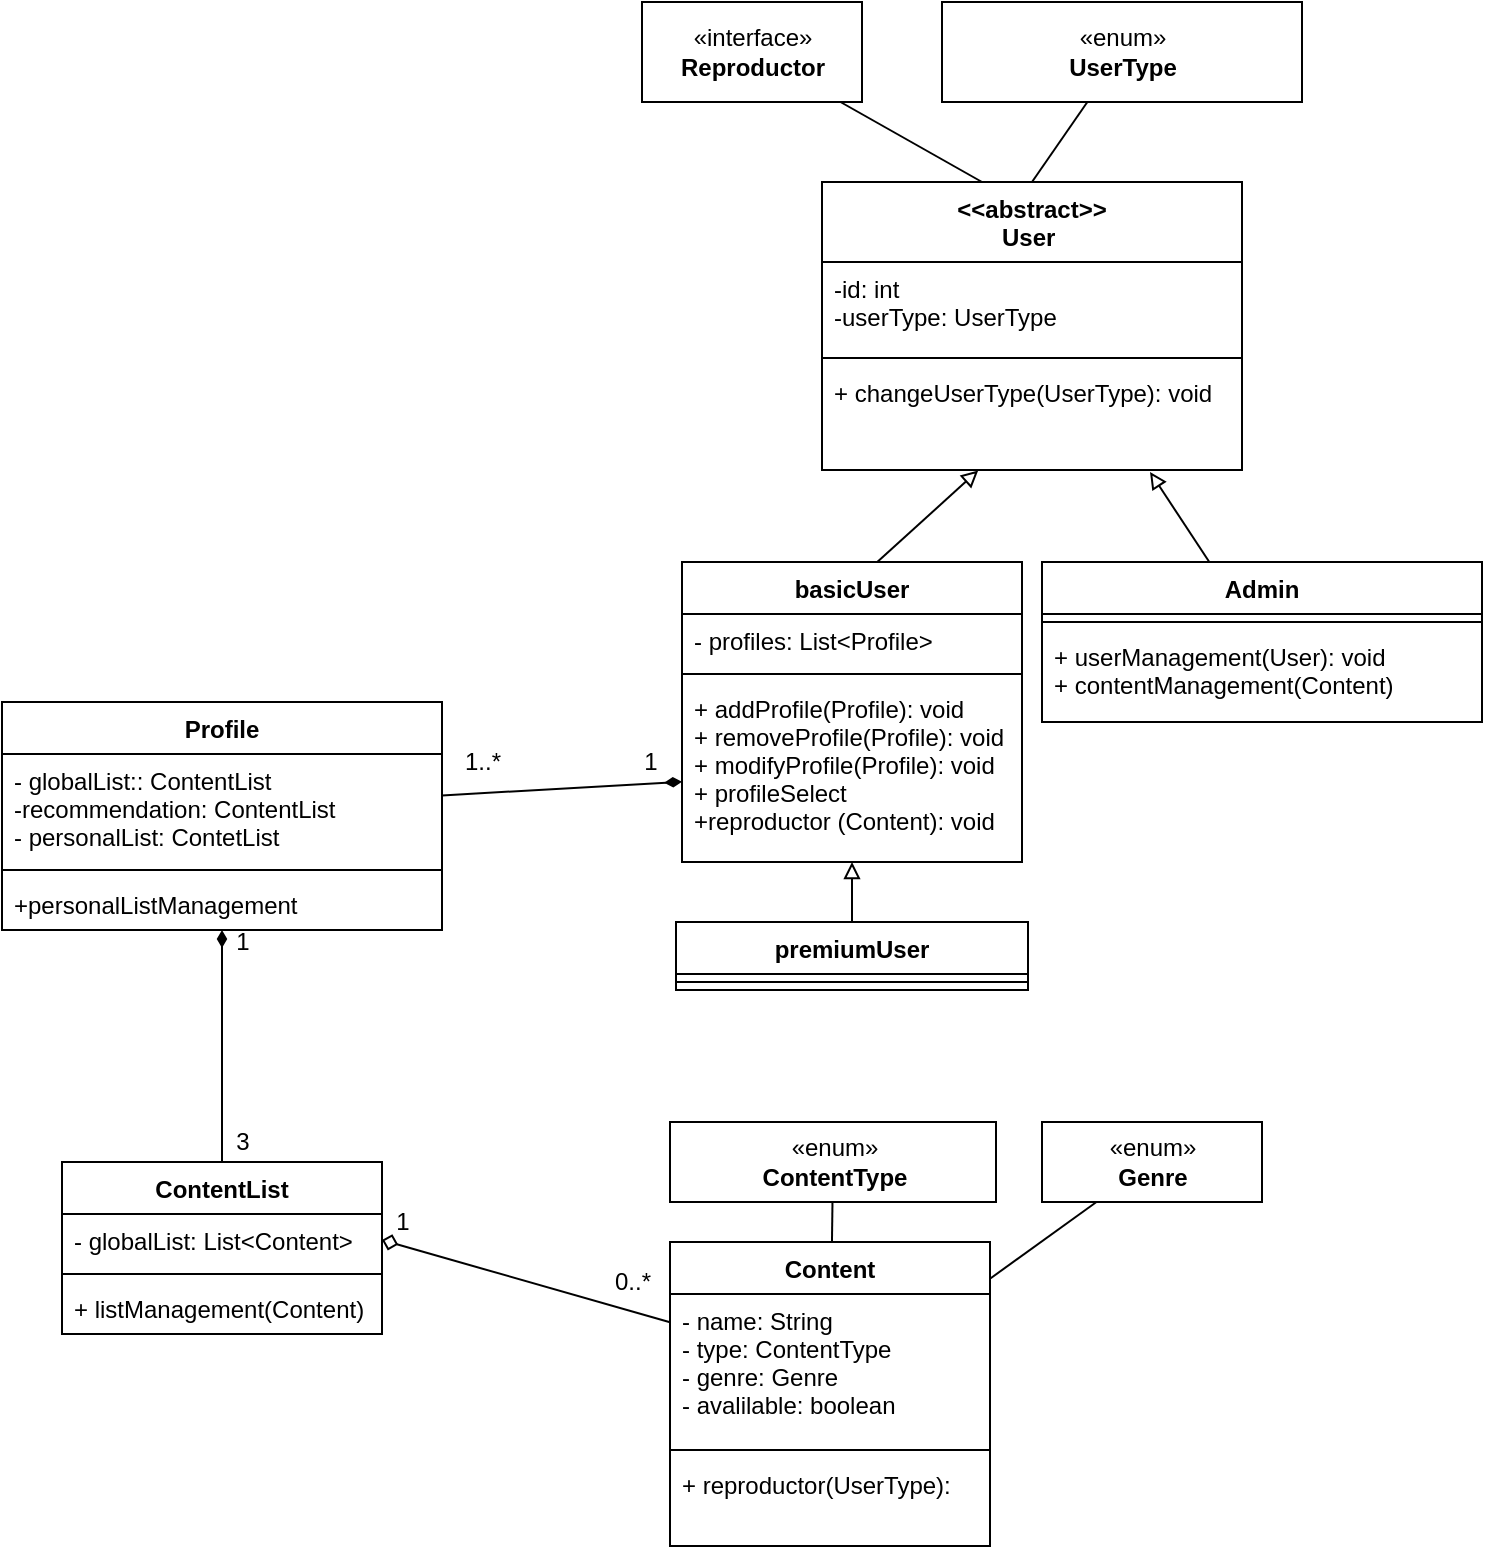 <mxfile version="14.8.4" type="github">
  <diagram id="VD8ojAhFm6v8oaNzJiEw" name="Page-1">
    <mxGraphModel dx="1422" dy="780" grid="1" gridSize="10" guides="1" tooltips="1" connect="1" arrows="1" fold="1" page="1" pageScale="1" pageWidth="827" pageHeight="1169" math="0" shadow="0">
      <root>
        <mxCell id="0" />
        <mxCell id="1" parent="0" />
        <mxCell id="AYMdzcb91tm4C65F2YYV-1" value="&lt;&lt;abstract&gt;&gt; &#xa;User  " style="swimlane;fontStyle=1;align=center;verticalAlign=middle;childLayout=stackLayout;horizontal=1;startSize=40;horizontalStack=0;resizeParent=1;resizeParentMax=0;resizeLast=0;collapsible=1;marginBottom=0;" vertex="1" parent="1">
          <mxGeometry x="490" y="120" width="210" height="144" as="geometry" />
        </mxCell>
        <mxCell id="AYMdzcb91tm4C65F2YYV-2" value="-id: int&#xa;-userType: UserType&#xa;" style="text;strokeColor=none;fillColor=none;align=left;verticalAlign=top;spacingLeft=4;spacingRight=4;overflow=hidden;rotatable=0;points=[[0,0.5],[1,0.5]];portConstraint=eastwest;" vertex="1" parent="AYMdzcb91tm4C65F2YYV-1">
          <mxGeometry y="40" width="210" height="44" as="geometry" />
        </mxCell>
        <mxCell id="AYMdzcb91tm4C65F2YYV-3" value="" style="line;strokeWidth=1;fillColor=none;align=left;verticalAlign=middle;spacingTop=-1;spacingLeft=3;spacingRight=3;rotatable=0;labelPosition=right;points=[];portConstraint=eastwest;" vertex="1" parent="AYMdzcb91tm4C65F2YYV-1">
          <mxGeometry y="84" width="210" height="8" as="geometry" />
        </mxCell>
        <mxCell id="AYMdzcb91tm4C65F2YYV-4" value="+ changeUserType(UserType): void&#xa;" style="text;strokeColor=none;fillColor=none;align=left;verticalAlign=top;spacingLeft=4;spacingRight=4;overflow=hidden;rotatable=0;points=[[0,0.5],[1,0.5]];portConstraint=eastwest;" vertex="1" parent="AYMdzcb91tm4C65F2YYV-1">
          <mxGeometry y="92" width="210" height="52" as="geometry" />
        </mxCell>
        <mxCell id="AYMdzcb91tm4C65F2YYV-6" style="rounded=0;orthogonalLoop=1;jettySize=auto;html=1;entryX=0.5;entryY=0;entryDx=0;entryDy=0;endArrow=none;endFill=0;" edge="1" parent="1" source="AYMdzcb91tm4C65F2YYV-5" target="AYMdzcb91tm4C65F2YYV-1">
          <mxGeometry relative="1" as="geometry" />
        </mxCell>
        <mxCell id="AYMdzcb91tm4C65F2YYV-5" value="«enum»&lt;br&gt;&lt;b&gt;UserType&lt;/b&gt;" style="html=1;" vertex="1" parent="1">
          <mxGeometry x="550" y="30" width="180" height="50" as="geometry" />
        </mxCell>
        <mxCell id="AYMdzcb91tm4C65F2YYV-77" style="edgeStyle=none;rounded=0;orthogonalLoop=1;jettySize=auto;html=1;entryX=0.781;entryY=1.019;entryDx=0;entryDy=0;entryPerimeter=0;startArrow=none;startFill=0;endArrow=block;endFill=0;" edge="1" parent="1" source="AYMdzcb91tm4C65F2YYV-7" target="AYMdzcb91tm4C65F2YYV-4">
          <mxGeometry relative="1" as="geometry" />
        </mxCell>
        <mxCell id="AYMdzcb91tm4C65F2YYV-7" value="Admin" style="swimlane;fontStyle=1;align=center;verticalAlign=top;childLayout=stackLayout;horizontal=1;startSize=26;horizontalStack=0;resizeParent=1;resizeParentMax=0;resizeLast=0;collapsible=1;marginBottom=0;" vertex="1" parent="1">
          <mxGeometry x="600" y="310" width="220" height="80" as="geometry" />
        </mxCell>
        <mxCell id="AYMdzcb91tm4C65F2YYV-9" value="" style="line;strokeWidth=1;fillColor=none;align=left;verticalAlign=middle;spacingTop=-1;spacingLeft=3;spacingRight=3;rotatable=0;labelPosition=right;points=[];portConstraint=eastwest;" vertex="1" parent="AYMdzcb91tm4C65F2YYV-7">
          <mxGeometry y="26" width="220" height="8" as="geometry" />
        </mxCell>
        <mxCell id="AYMdzcb91tm4C65F2YYV-10" value="+ userManagement(User): void&#xa;+ contentManagement(Content)" style="text;strokeColor=none;fillColor=none;align=left;verticalAlign=top;spacingLeft=4;spacingRight=4;overflow=hidden;rotatable=0;points=[[0,0.5],[1,0.5]];portConstraint=eastwest;" vertex="1" parent="AYMdzcb91tm4C65F2YYV-7">
          <mxGeometry y="34" width="220" height="46" as="geometry" />
        </mxCell>
        <mxCell id="AYMdzcb91tm4C65F2YYV-16" style="edgeStyle=none;rounded=0;orthogonalLoop=1;jettySize=auto;html=1;entryX=0.372;entryY=1.004;entryDx=0;entryDy=0;entryPerimeter=0;endArrow=block;endFill=0;exitX=0.554;exitY=0.021;exitDx=0;exitDy=0;exitPerimeter=0;" edge="1" parent="1" source="AYMdzcb91tm4C65F2YYV-44" target="AYMdzcb91tm4C65F2YYV-4">
          <mxGeometry relative="1" as="geometry">
            <mxPoint x="532.725" y="303.0" as="sourcePoint" />
          </mxGeometry>
        </mxCell>
        <mxCell id="AYMdzcb91tm4C65F2YYV-65" style="edgeStyle=none;rounded=0;orthogonalLoop=1;jettySize=auto;html=1;startArrow=none;startFill=0;endArrow=block;endFill=0;" edge="1" parent="1" source="AYMdzcb91tm4C65F2YYV-17" target="AYMdzcb91tm4C65F2YYV-47">
          <mxGeometry relative="1" as="geometry" />
        </mxCell>
        <mxCell id="AYMdzcb91tm4C65F2YYV-17" value="premiumUser" style="swimlane;fontStyle=1;align=center;verticalAlign=top;childLayout=stackLayout;horizontal=1;startSize=26;horizontalStack=0;resizeParent=1;resizeParentMax=0;resizeLast=0;collapsible=1;marginBottom=0;" vertex="1" parent="1">
          <mxGeometry x="417" y="490" width="176" height="34" as="geometry" />
        </mxCell>
        <mxCell id="AYMdzcb91tm4C65F2YYV-19" value="" style="line;strokeWidth=1;fillColor=none;align=left;verticalAlign=middle;spacingTop=-1;spacingLeft=3;spacingRight=3;rotatable=0;labelPosition=right;points=[];portConstraint=eastwest;" vertex="1" parent="AYMdzcb91tm4C65F2YYV-17">
          <mxGeometry y="26" width="176" height="8" as="geometry" />
        </mxCell>
        <mxCell id="AYMdzcb91tm4C65F2YYV-22" value="Content" style="swimlane;fontStyle=1;align=center;verticalAlign=top;childLayout=stackLayout;horizontal=1;startSize=26;horizontalStack=0;resizeParent=1;resizeParentMax=0;resizeLast=0;collapsible=1;marginBottom=0;" vertex="1" parent="1">
          <mxGeometry x="414" y="650" width="160" height="152" as="geometry" />
        </mxCell>
        <mxCell id="AYMdzcb91tm4C65F2YYV-23" value="- name: String&#xa;- type: ContentType&#xa;- genre: Genre&#xa;- avalilable: boolean" style="text;strokeColor=none;fillColor=none;align=left;verticalAlign=top;spacingLeft=4;spacingRight=4;overflow=hidden;rotatable=0;points=[[0,0.5],[1,0.5]];portConstraint=eastwest;" vertex="1" parent="AYMdzcb91tm4C65F2YYV-22">
          <mxGeometry y="26" width="160" height="74" as="geometry" />
        </mxCell>
        <mxCell id="AYMdzcb91tm4C65F2YYV-24" value="" style="line;strokeWidth=1;fillColor=none;align=left;verticalAlign=middle;spacingTop=-1;spacingLeft=3;spacingRight=3;rotatable=0;labelPosition=right;points=[];portConstraint=eastwest;" vertex="1" parent="AYMdzcb91tm4C65F2YYV-22">
          <mxGeometry y="100" width="160" height="8" as="geometry" />
        </mxCell>
        <mxCell id="AYMdzcb91tm4C65F2YYV-25" value="+ reproductor(UserType): " style="text;strokeColor=none;fillColor=none;align=left;verticalAlign=top;spacingLeft=4;spacingRight=4;overflow=hidden;rotatable=0;points=[[0,0.5],[1,0.5]];portConstraint=eastwest;" vertex="1" parent="AYMdzcb91tm4C65F2YYV-22">
          <mxGeometry y="108" width="160" height="44" as="geometry" />
        </mxCell>
        <mxCell id="AYMdzcb91tm4C65F2YYV-60" style="edgeStyle=none;rounded=0;orthogonalLoop=1;jettySize=auto;html=1;startArrow=none;startFill=0;endArrow=diamondThin;endFill=1;" edge="1" parent="1" source="AYMdzcb91tm4C65F2YYV-26" target="AYMdzcb91tm4C65F2YYV-52">
          <mxGeometry relative="1" as="geometry" />
        </mxCell>
        <mxCell id="AYMdzcb91tm4C65F2YYV-26" value="ContentList" style="swimlane;fontStyle=1;align=center;verticalAlign=top;childLayout=stackLayout;horizontal=1;startSize=26;horizontalStack=0;resizeParent=1;resizeParentMax=0;resizeLast=0;collapsible=1;marginBottom=0;" vertex="1" parent="1">
          <mxGeometry x="110" y="610" width="160" height="86" as="geometry" />
        </mxCell>
        <mxCell id="AYMdzcb91tm4C65F2YYV-27" value="- globalList: List&lt;Content&gt;" style="text;strokeColor=none;fillColor=none;align=left;verticalAlign=top;spacingLeft=4;spacingRight=4;overflow=hidden;rotatable=0;points=[[0,0.5],[1,0.5]];portConstraint=eastwest;" vertex="1" parent="AYMdzcb91tm4C65F2YYV-26">
          <mxGeometry y="26" width="160" height="26" as="geometry" />
        </mxCell>
        <mxCell id="AYMdzcb91tm4C65F2YYV-28" value="" style="line;strokeWidth=1;fillColor=none;align=left;verticalAlign=middle;spacingTop=-1;spacingLeft=3;spacingRight=3;rotatable=0;labelPosition=right;points=[];portConstraint=eastwest;" vertex="1" parent="AYMdzcb91tm4C65F2YYV-26">
          <mxGeometry y="52" width="160" height="8" as="geometry" />
        </mxCell>
        <mxCell id="AYMdzcb91tm4C65F2YYV-29" value="+ listManagement(Content)" style="text;strokeColor=none;fillColor=none;align=left;verticalAlign=top;spacingLeft=4;spacingRight=4;overflow=hidden;rotatable=0;points=[[0,0.5],[1,0.5]];portConstraint=eastwest;" vertex="1" parent="AYMdzcb91tm4C65F2YYV-26">
          <mxGeometry y="60" width="160" height="26" as="geometry" />
        </mxCell>
        <mxCell id="AYMdzcb91tm4C65F2YYV-44" value="basicUser" style="swimlane;fontStyle=1;align=center;verticalAlign=top;childLayout=stackLayout;horizontal=1;startSize=26;horizontalStack=0;resizeParent=1;resizeParentMax=0;resizeLast=0;collapsible=1;marginBottom=0;" vertex="1" parent="1">
          <mxGeometry x="420" y="310" width="170" height="150" as="geometry" />
        </mxCell>
        <mxCell id="AYMdzcb91tm4C65F2YYV-45" value="- profiles: List&lt;Profile&gt;" style="text;strokeColor=none;fillColor=none;align=left;verticalAlign=top;spacingLeft=4;spacingRight=4;overflow=hidden;rotatable=0;points=[[0,0.5],[1,0.5]];portConstraint=eastwest;" vertex="1" parent="AYMdzcb91tm4C65F2YYV-44">
          <mxGeometry y="26" width="170" height="26" as="geometry" />
        </mxCell>
        <mxCell id="AYMdzcb91tm4C65F2YYV-46" value="" style="line;strokeWidth=1;fillColor=none;align=left;verticalAlign=middle;spacingTop=-1;spacingLeft=3;spacingRight=3;rotatable=0;labelPosition=right;points=[];portConstraint=eastwest;" vertex="1" parent="AYMdzcb91tm4C65F2YYV-44">
          <mxGeometry y="52" width="170" height="8" as="geometry" />
        </mxCell>
        <mxCell id="AYMdzcb91tm4C65F2YYV-47" value="+ addProfile(Profile): void&#xa;+ removeProfile(Profile): void&#xa;+ modifyProfile(Profile): void&#xa;+ profileSelect&#xa;+reproductor (Content): void" style="text;strokeColor=none;fillColor=none;align=left;verticalAlign=top;spacingLeft=4;spacingRight=4;overflow=hidden;rotatable=0;points=[[0,0.5],[1,0.5]];portConstraint=eastwest;" vertex="1" parent="AYMdzcb91tm4C65F2YYV-44">
          <mxGeometry y="60" width="170" height="90" as="geometry" />
        </mxCell>
        <mxCell id="AYMdzcb91tm4C65F2YYV-49" value="Profile" style="swimlane;fontStyle=1;align=center;verticalAlign=top;childLayout=stackLayout;horizontal=1;startSize=26;horizontalStack=0;resizeParent=1;resizeParentMax=0;resizeLast=0;collapsible=1;marginBottom=0;" vertex="1" parent="1">
          <mxGeometry x="80" y="380" width="220" height="114" as="geometry" />
        </mxCell>
        <mxCell id="AYMdzcb91tm4C65F2YYV-50" value="- globalList:: ContentList&#xa;-recommendation: ContentList&#xa;- personalList: ContetList&#xa;&#xa;" style="text;strokeColor=none;fillColor=none;align=left;verticalAlign=top;spacingLeft=4;spacingRight=4;overflow=hidden;rotatable=0;points=[[0,0.5],[1,0.5]];portConstraint=eastwest;" vertex="1" parent="AYMdzcb91tm4C65F2YYV-49">
          <mxGeometry y="26" width="220" height="54" as="geometry" />
        </mxCell>
        <mxCell id="AYMdzcb91tm4C65F2YYV-51" value="" style="line;strokeWidth=1;fillColor=none;align=left;verticalAlign=middle;spacingTop=-1;spacingLeft=3;spacingRight=3;rotatable=0;labelPosition=right;points=[];portConstraint=eastwest;" vertex="1" parent="AYMdzcb91tm4C65F2YYV-49">
          <mxGeometry y="80" width="220" height="8" as="geometry" />
        </mxCell>
        <mxCell id="AYMdzcb91tm4C65F2YYV-52" value="+personalListManagement" style="text;strokeColor=none;fillColor=none;align=left;verticalAlign=top;spacingLeft=4;spacingRight=4;overflow=hidden;rotatable=0;points=[[0,0.5],[1,0.5]];portConstraint=eastwest;" vertex="1" parent="AYMdzcb91tm4C65F2YYV-49">
          <mxGeometry y="88" width="220" height="26" as="geometry" />
        </mxCell>
        <mxCell id="AYMdzcb91tm4C65F2YYV-54" style="edgeStyle=none;rounded=0;orthogonalLoop=1;jettySize=auto;html=1;endArrow=none;endFill=0;startArrow=diamondThin;startFill=1;" edge="1" parent="1" source="AYMdzcb91tm4C65F2YYV-47" target="AYMdzcb91tm4C65F2YYV-50">
          <mxGeometry relative="1" as="geometry" />
        </mxCell>
        <mxCell id="AYMdzcb91tm4C65F2YYV-55" value="1..*" style="text;html=1;align=center;verticalAlign=middle;resizable=0;points=[];autosize=1;strokeColor=none;" vertex="1" parent="1">
          <mxGeometry x="305" y="400" width="30" height="20" as="geometry" />
        </mxCell>
        <mxCell id="AYMdzcb91tm4C65F2YYV-56" value="1" style="text;html=1;align=center;verticalAlign=middle;resizable=0;points=[];autosize=1;strokeColor=none;" vertex="1" parent="1">
          <mxGeometry x="394" y="400" width="20" height="20" as="geometry" />
        </mxCell>
        <mxCell id="AYMdzcb91tm4C65F2YYV-58" value="1" style="text;html=1;align=center;verticalAlign=middle;resizable=0;points=[];autosize=1;strokeColor=none;" vertex="1" parent="1">
          <mxGeometry x="190" y="490" width="20" height="20" as="geometry" />
        </mxCell>
        <mxCell id="AYMdzcb91tm4C65F2YYV-59" value="3" style="text;html=1;align=center;verticalAlign=middle;resizable=0;points=[];autosize=1;strokeColor=none;" vertex="1" parent="1">
          <mxGeometry x="190" y="590" width="20" height="20" as="geometry" />
        </mxCell>
        <mxCell id="AYMdzcb91tm4C65F2YYV-62" value="1" style="text;html=1;align=center;verticalAlign=middle;resizable=0;points=[];autosize=1;strokeColor=none;" vertex="1" parent="1">
          <mxGeometry x="270" y="630" width="20" height="20" as="geometry" />
        </mxCell>
        <mxCell id="AYMdzcb91tm4C65F2YYV-63" value="&lt;div&gt;0..*&lt;/div&gt;" style="text;html=1;align=center;verticalAlign=middle;resizable=0;points=[];autosize=1;strokeColor=none;" vertex="1" parent="1">
          <mxGeometry x="380" y="660" width="30" height="20" as="geometry" />
        </mxCell>
        <mxCell id="AYMdzcb91tm4C65F2YYV-68" style="edgeStyle=none;rounded=0;orthogonalLoop=1;jettySize=auto;html=1;startArrow=none;startFill=0;endArrow=none;endFill=0;" edge="1" parent="1" source="AYMdzcb91tm4C65F2YYV-67" target="AYMdzcb91tm4C65F2YYV-22">
          <mxGeometry relative="1" as="geometry" />
        </mxCell>
        <mxCell id="AYMdzcb91tm4C65F2YYV-67" value="«enum»&lt;br&gt;&lt;b&gt;ContentType&lt;/b&gt;" style="html=1;" vertex="1" parent="1">
          <mxGeometry x="414" y="590" width="163" height="40" as="geometry" />
        </mxCell>
        <mxCell id="AYMdzcb91tm4C65F2YYV-70" style="edgeStyle=none;rounded=0;orthogonalLoop=1;jettySize=auto;html=1;entryX=0.381;entryY=0;entryDx=0;entryDy=0;entryPerimeter=0;startArrow=none;startFill=0;endArrow=none;endFill=0;" edge="1" parent="1" source="AYMdzcb91tm4C65F2YYV-69" target="AYMdzcb91tm4C65F2YYV-1">
          <mxGeometry relative="1" as="geometry" />
        </mxCell>
        <mxCell id="AYMdzcb91tm4C65F2YYV-69" value="«interface»&lt;br&gt;&lt;b&gt;Reproductor&lt;/b&gt;" style="html=1;" vertex="1" parent="1">
          <mxGeometry x="400" y="30" width="110" height="50" as="geometry" />
        </mxCell>
        <mxCell id="AYMdzcb91tm4C65F2YYV-72" style="edgeStyle=none;rounded=0;orthogonalLoop=1;jettySize=auto;html=1;startArrow=none;startFill=0;endArrow=none;endFill=0;" edge="1" parent="1" source="AYMdzcb91tm4C65F2YYV-71" target="AYMdzcb91tm4C65F2YYV-22">
          <mxGeometry relative="1" as="geometry" />
        </mxCell>
        <mxCell id="AYMdzcb91tm4C65F2YYV-71" value="«enum»&lt;br&gt;&lt;b&gt;Genre&lt;/b&gt;" style="html=1;" vertex="1" parent="1">
          <mxGeometry x="600" y="590" width="110" height="40" as="geometry" />
        </mxCell>
        <mxCell id="AYMdzcb91tm4C65F2YYV-75" style="edgeStyle=none;rounded=0;orthogonalLoop=1;jettySize=auto;html=1;entryX=1;entryY=0.5;entryDx=0;entryDy=0;startArrow=none;startFill=0;endArrow=diamond;endFill=0;" edge="1" parent="1" source="AYMdzcb91tm4C65F2YYV-23" target="AYMdzcb91tm4C65F2YYV-27">
          <mxGeometry relative="1" as="geometry" />
        </mxCell>
      </root>
    </mxGraphModel>
  </diagram>
</mxfile>

